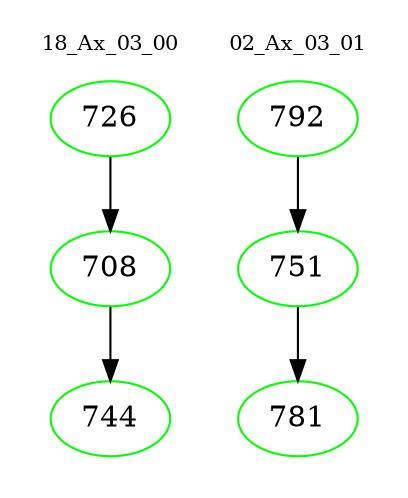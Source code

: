 digraph{
subgraph cluster_0 {
color = white
label = "18_Ax_03_00";
fontsize=10;
T0_726 [label="726", color="green"]
T0_726 -> T0_708 [color="black"]
T0_708 [label="708", color="green"]
T0_708 -> T0_744 [color="black"]
T0_744 [label="744", color="green"]
}
subgraph cluster_1 {
color = white
label = "02_Ax_03_01";
fontsize=10;
T1_792 [label="792", color="green"]
T1_792 -> T1_751 [color="black"]
T1_751 [label="751", color="green"]
T1_751 -> T1_781 [color="black"]
T1_781 [label="781", color="green"]
}
}
